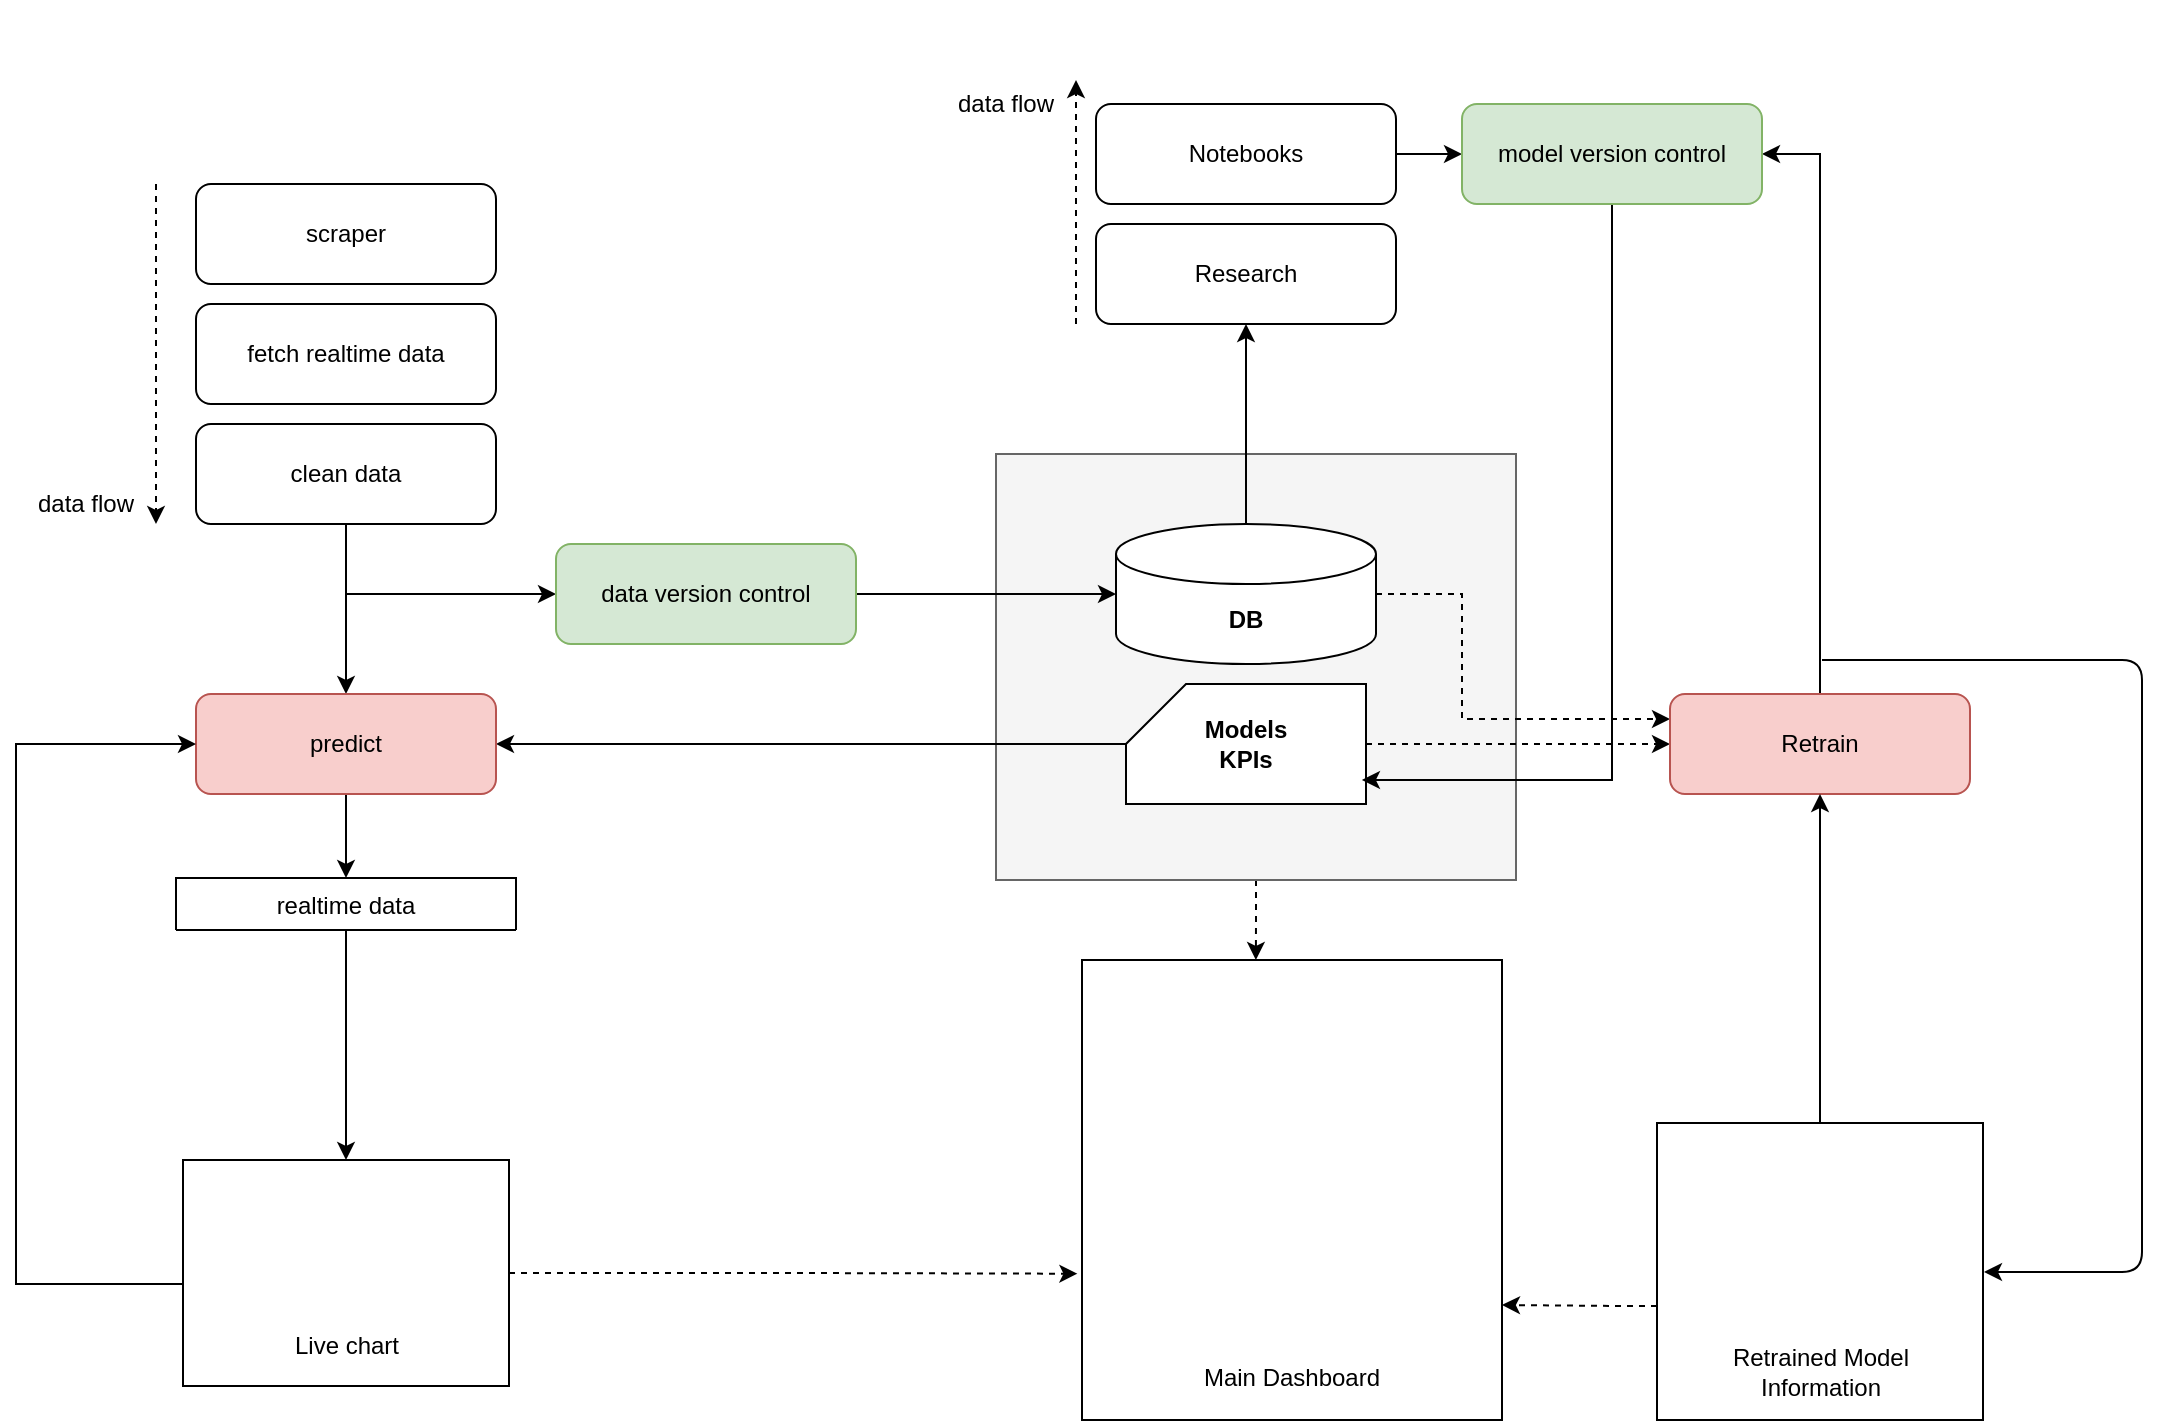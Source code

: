 <mxfile version="14.2.5" type="device"><diagram id="cDbFtjbttCImoFuy9Uap" name="Page-1"><mxGraphModel dx="2404" dy="940" grid="1" gridSize="10" guides="1" tooltips="1" connect="1" arrows="1" fold="1" page="1" pageScale="1" pageWidth="827" pageHeight="1169" math="0" shadow="0"><root><mxCell id="0"/><mxCell id="1" parent="0"/><mxCell id="Mv3NSf3bZClrTHVwprHI-120" style="edgeStyle=orthogonalEdgeStyle;rounded=0;orthogonalLoop=1;jettySize=auto;html=1;entryX=0.414;entryY=0;entryDx=0;entryDy=0;entryPerimeter=0;dashed=1;" parent="1" source="Mv3NSf3bZClrTHVwprHI-18" target="Mv3NSf3bZClrTHVwprHI-109" edge="1"><mxGeometry relative="1" as="geometry"/></mxCell><mxCell id="Mv3NSf3bZClrTHVwprHI-18" value="" style="rounded=0;whiteSpace=wrap;html=1;fillColor=#f5f5f5;strokeColor=#666666;fontColor=#333333;" parent="1" vertex="1"><mxGeometry x="77" y="457" width="260" height="213" as="geometry"/></mxCell><mxCell id="Mv3NSf3bZClrTHVwprHI-9" style="edgeStyle=orthogonalEdgeStyle;rounded=0;orthogonalLoop=1;jettySize=auto;html=1;entryX=0.5;entryY=1;entryDx=0;entryDy=0;" parent="1" source="Mv3NSf3bZClrTHVwprHI-1" target="Mv3NSf3bZClrTHVwprHI-7" edge="1"><mxGeometry relative="1" as="geometry"/></mxCell><mxCell id="Mv3NSf3bZClrTHVwprHI-42" style="edgeStyle=orthogonalEdgeStyle;rounded=0;orthogonalLoop=1;jettySize=auto;html=1;entryX=0;entryY=0.25;entryDx=0;entryDy=0;dashed=1;" parent="1" source="Mv3NSf3bZClrTHVwprHI-1" target="Mv3NSf3bZClrTHVwprHI-40" edge="1"><mxGeometry relative="1" as="geometry"><Array as="points"><mxPoint x="310" y="527"/><mxPoint x="310" y="590"/></Array></mxGeometry></mxCell><mxCell id="Mv3NSf3bZClrTHVwprHI-1" value="&lt;b&gt;DB&lt;/b&gt;" style="shape=cylinder3;whiteSpace=wrap;html=1;boundedLbl=1;backgroundOutline=1;size=15;" parent="1" vertex="1"><mxGeometry x="137" y="492" width="130" height="70" as="geometry"/></mxCell><mxCell id="Mv3NSf3bZClrTHVwprHI-3" value="fetch realtime data" style="rounded=1;whiteSpace=wrap;html=1;" parent="1" vertex="1"><mxGeometry x="-323" y="382" width="150" height="50" as="geometry"/></mxCell><mxCell id="Mv3NSf3bZClrTHVwprHI-33" style="edgeStyle=orthogonalEdgeStyle;rounded=0;orthogonalLoop=1;jettySize=auto;html=1;entryX=0;entryY=0.5;entryDx=0;entryDy=0;exitX=0.5;exitY=1;exitDx=0;exitDy=0;" parent="1" source="Mv3NSf3bZClrTHVwprHI-4" target="Mv3NSf3bZClrTHVwprHI-19" edge="1"><mxGeometry relative="1" as="geometry"/></mxCell><mxCell id="Mv3NSf3bZClrTHVwprHI-34" style="edgeStyle=orthogonalEdgeStyle;rounded=0;orthogonalLoop=1;jettySize=auto;html=1;" parent="1" source="Mv3NSf3bZClrTHVwprHI-4" target="Mv3NSf3bZClrTHVwprHI-29" edge="1"><mxGeometry relative="1" as="geometry"/></mxCell><mxCell id="Mv3NSf3bZClrTHVwprHI-4" value="clean data" style="rounded=1;whiteSpace=wrap;html=1;" parent="1" vertex="1"><mxGeometry x="-323" y="442" width="150" height="50" as="geometry"/></mxCell><mxCell id="Mv3NSf3bZClrTHVwprHI-5" value="scraper" style="rounded=1;whiteSpace=wrap;html=1;" parent="1" vertex="1"><mxGeometry x="-323" y="322" width="150" height="50" as="geometry"/></mxCell><mxCell id="Mv3NSf3bZClrTHVwprHI-7" value="Research" style="rounded=1;whiteSpace=wrap;html=1;" parent="1" vertex="1"><mxGeometry x="127" y="342" width="150" height="50" as="geometry"/></mxCell><mxCell id="gvsOybWmz5-PJ8WiIWQq-2" style="edgeStyle=orthogonalEdgeStyle;rounded=0;orthogonalLoop=1;jettySize=auto;html=1;" edge="1" parent="1" source="Mv3NSf3bZClrTHVwprHI-10" target="gvsOybWmz5-PJ8WiIWQq-1"><mxGeometry relative="1" as="geometry"/></mxCell><mxCell id="Mv3NSf3bZClrTHVwprHI-10" value="Notebooks" style="rounded=1;whiteSpace=wrap;html=1;" parent="1" vertex="1"><mxGeometry x="127" y="282" width="150" height="50" as="geometry"/></mxCell><mxCell id="Mv3NSf3bZClrTHVwprHI-37" style="edgeStyle=orthogonalEdgeStyle;rounded=0;orthogonalLoop=1;jettySize=auto;html=1;entryX=1;entryY=0.5;entryDx=0;entryDy=0;" parent="1" source="Mv3NSf3bZClrTHVwprHI-16" target="Mv3NSf3bZClrTHVwprHI-29" edge="1"><mxGeometry relative="1" as="geometry"/></mxCell><mxCell id="Mv3NSf3bZClrTHVwprHI-41" style="edgeStyle=orthogonalEdgeStyle;rounded=0;orthogonalLoop=1;jettySize=auto;html=1;entryX=0;entryY=0.5;entryDx=0;entryDy=0;dashed=1;" parent="1" source="Mv3NSf3bZClrTHVwprHI-16" target="Mv3NSf3bZClrTHVwprHI-40" edge="1"><mxGeometry relative="1" as="geometry"/></mxCell><mxCell id="Mv3NSf3bZClrTHVwprHI-16" value="&lt;b&gt;Models&lt;br&gt;KPIs&lt;br&gt;&lt;/b&gt;" style="shape=card;whiteSpace=wrap;html=1;" parent="1" vertex="1"><mxGeometry x="142" y="572" width="120" height="60" as="geometry"/></mxCell><mxCell id="Mv3NSf3bZClrTHVwprHI-21" style="edgeStyle=orthogonalEdgeStyle;rounded=0;orthogonalLoop=1;jettySize=auto;html=1;entryX=0;entryY=0.5;entryDx=0;entryDy=0;entryPerimeter=0;" parent="1" source="Mv3NSf3bZClrTHVwprHI-19" target="Mv3NSf3bZClrTHVwprHI-1" edge="1"><mxGeometry relative="1" as="geometry"/></mxCell><mxCell id="Mv3NSf3bZClrTHVwprHI-19" value="data version control" style="rounded=1;whiteSpace=wrap;html=1;fillColor=#d5e8d4;strokeColor=#82b366;" parent="1" vertex="1"><mxGeometry x="-143" y="502" width="150" height="50" as="geometry"/></mxCell><mxCell id="Mv3NSf3bZClrTHVwprHI-23" value="" style="endArrow=classic;html=1;dashed=1;" parent="1" edge="1"><mxGeometry width="50" height="50" relative="1" as="geometry"><mxPoint x="117" y="392" as="sourcePoint"/><mxPoint x="117" y="270" as="targetPoint"/></mxGeometry></mxCell><mxCell id="Mv3NSf3bZClrTHVwprHI-27" value="data flow" style="text;html=1;strokeColor=none;fillColor=none;align=center;verticalAlign=middle;whiteSpace=wrap;rounded=0;" parent="1" vertex="1"><mxGeometry x="47" y="272" width="70" height="20" as="geometry"/></mxCell><mxCell id="Mv3NSf3bZClrTHVwprHI-70" style="edgeStyle=orthogonalEdgeStyle;rounded=0;orthogonalLoop=1;jettySize=auto;html=1;entryX=0.5;entryY=0;entryDx=0;entryDy=0;" parent="1" source="Mv3NSf3bZClrTHVwprHI-29" target="Mv3NSf3bZClrTHVwprHI-65" edge="1"><mxGeometry relative="1" as="geometry"/></mxCell><mxCell id="Mv3NSf3bZClrTHVwprHI-29" value="predict" style="rounded=1;whiteSpace=wrap;html=1;fillColor=#f8cecc;strokeColor=#b85450;" parent="1" vertex="1"><mxGeometry x="-323" y="577" width="150" height="50" as="geometry"/></mxCell><mxCell id="Mv3NSf3bZClrTHVwprHI-35" value="" style="endArrow=classic;html=1;dashed=1;" parent="1" edge="1"><mxGeometry width="50" height="50" relative="1" as="geometry"><mxPoint x="-343" y="322" as="sourcePoint"/><mxPoint x="-343" y="492" as="targetPoint"/></mxGeometry></mxCell><mxCell id="Mv3NSf3bZClrTHVwprHI-36" value="data flow" style="text;html=1;strokeColor=none;fillColor=none;align=center;verticalAlign=middle;whiteSpace=wrap;rounded=0;" parent="1" vertex="1"><mxGeometry x="-413" y="472" width="70" height="20" as="geometry"/></mxCell><mxCell id="gvsOybWmz5-PJ8WiIWQq-3" style="edgeStyle=orthogonalEdgeStyle;rounded=0;orthogonalLoop=1;jettySize=auto;html=1;entryX=1;entryY=0.5;entryDx=0;entryDy=0;" edge="1" parent="1" source="Mv3NSf3bZClrTHVwprHI-40" target="gvsOybWmz5-PJ8WiIWQq-1"><mxGeometry relative="1" as="geometry"/></mxCell><mxCell id="Mv3NSf3bZClrTHVwprHI-40" value="Retrain" style="rounded=1;whiteSpace=wrap;html=1;fillColor=#f8cecc;strokeColor=#b85450;" parent="1" vertex="1"><mxGeometry x="414" y="577" width="150" height="50" as="geometry"/></mxCell><mxCell id="Mv3NSf3bZClrTHVwprHI-76" style="edgeStyle=orthogonalEdgeStyle;rounded=0;orthogonalLoop=1;jettySize=auto;html=1;entryX=0;entryY=0.5;entryDx=0;entryDy=0;" parent="1" source="Mv3NSf3bZClrTHVwprHI-52" target="Mv3NSf3bZClrTHVwprHI-29" edge="1"><mxGeometry relative="1" as="geometry"><Array as="points"><mxPoint x="-413" y="872"/><mxPoint x="-413" y="602"/></Array></mxGeometry></mxCell><mxCell id="Mv3NSf3bZClrTHVwprHI-121" style="edgeStyle=orthogonalEdgeStyle;rounded=0;orthogonalLoop=1;jettySize=auto;html=1;entryX=-0.011;entryY=0.682;entryDx=0;entryDy=0;entryPerimeter=0;dashed=1;" parent="1" source="Mv3NSf3bZClrTHVwprHI-52" target="Mv3NSf3bZClrTHVwprHI-109" edge="1"><mxGeometry relative="1" as="geometry"/></mxCell><mxCell id="Mv3NSf3bZClrTHVwprHI-52" value="&lt;br&gt;&lt;br&gt;&lt;br&gt;&lt;br&gt;&lt;br&gt;Live chart" style="rounded=0;whiteSpace=wrap;html=1;" parent="1" vertex="1"><mxGeometry x="-329.5" y="810" width="163" height="113" as="geometry"/></mxCell><mxCell id="Mv3NSf3bZClrTHVwprHI-73" style="edgeStyle=orthogonalEdgeStyle;rounded=0;orthogonalLoop=1;jettySize=auto;html=1;" parent="1" source="Mv3NSf3bZClrTHVwprHI-65" target="Mv3NSf3bZClrTHVwprHI-52" edge="1"><mxGeometry relative="1" as="geometry"/></mxCell><mxCell id="Mv3NSf3bZClrTHVwprHI-65" value="realtime data" style="swimlane;fontStyle=0;childLayout=stackLayout;horizontal=1;startSize=26;fillColor=none;horizontalStack=0;resizeParent=1;resizeParentMax=0;resizeLast=0;collapsible=1;marginBottom=0;" parent="1" vertex="1" collapsed="1"><mxGeometry x="-333" y="669" width="170" height="26" as="geometry"><mxRectangle x="-333" y="669" width="250" height="120" as="alternateBounds"/></mxGeometry></mxCell><mxCell id="Mv3NSf3bZClrTHVwprHI-66" value="+ predicted action of model version(s)" style="text;strokeColor=none;fillColor=none;align=left;verticalAlign=top;spacingLeft=4;spacingRight=4;overflow=hidden;rotatable=0;points=[[0,0.5],[1,0.5]];portConstraint=eastwest;" parent="Mv3NSf3bZClrTHVwprHI-65" vertex="1"><mxGeometry y="26" width="170" height="26" as="geometry"/></mxCell><mxCell id="Mv3NSf3bZClrTHVwprHI-67" value="+ predicted next env state of model version(s)&#10;" style="text;strokeColor=none;fillColor=none;align=left;verticalAlign=top;spacingLeft=4;spacingRight=4;overflow=hidden;rotatable=0;points=[[0,0.5],[1,0.5]];portConstraint=eastwest;" parent="Mv3NSf3bZClrTHVwprHI-65" vertex="1"><mxGeometry y="52" width="170" height="26" as="geometry"/></mxCell><mxCell id="Mv3NSf3bZClrTHVwprHI-68" value="+ env state on prediction&#10;+ delay since fetched env state" style="text;strokeColor=none;fillColor=none;align=left;verticalAlign=top;spacingLeft=4;spacingRight=4;overflow=hidden;rotatable=0;points=[[0,0.5],[1,0.5]];portConstraint=eastwest;" parent="Mv3NSf3bZClrTHVwprHI-65" vertex="1"><mxGeometry y="78" width="170" height="42" as="geometry"/></mxCell><mxCell id="Mv3NSf3bZClrTHVwprHI-85" value="" style="shape=image;html=1;verticalAlign=top;verticalLabelPosition=bottom;labelBackgroundColor=#ffffff;imageAspect=0;aspect=fixed;image=https://cdn3.iconfinder.com/data/icons/interface-8/128/InterfaceExpendet-01-128.png;" parent="1" vertex="1"><mxGeometry x="-403" y="700" width="80" height="80" as="geometry"/></mxCell><mxCell id="Mv3NSf3bZClrTHVwprHI-93" value="&lt;br&gt;&lt;br&gt;" style="shape=image;html=1;verticalAlign=top;verticalLabelPosition=bottom;labelBackgroundColor=#ffffff;imageAspect=0;aspect=fixed;image=https://cdn0.iconfinder.com/data/icons/business-collection-2027/56/graph-8-128.png" parent="1" vertex="1"><mxGeometry x="-275.5" y="830" width="55" height="55" as="geometry"/></mxCell><mxCell id="Mv3NSf3bZClrTHVwprHI-96" style="edgeStyle=orthogonalEdgeStyle;rounded=0;orthogonalLoop=1;jettySize=auto;html=1;entryX=0.5;entryY=1;entryDx=0;entryDy=0;" parent="1" source="Mv3NSf3bZClrTHVwprHI-94" target="Mv3NSf3bZClrTHVwprHI-40" edge="1"><mxGeometry relative="1" as="geometry"/></mxCell><mxCell id="Mv3NSf3bZClrTHVwprHI-116" style="edgeStyle=orthogonalEdgeStyle;rounded=0;orthogonalLoop=1;jettySize=auto;html=1;entryX=1;entryY=0.75;entryDx=0;entryDy=0;dashed=1;" parent="1" source="Mv3NSf3bZClrTHVwprHI-94" target="Mv3NSf3bZClrTHVwprHI-109" edge="1"><mxGeometry relative="1" as="geometry"><mxPoint x="350" y="878" as="targetPoint"/><Array as="points"><mxPoint x="390" y="883"/><mxPoint x="390" y="883"/></Array></mxGeometry></mxCell><mxCell id="Mv3NSf3bZClrTHVwprHI-94" value="&lt;br&gt;&lt;br&gt;&lt;br&gt;&lt;br&gt;&lt;br&gt;&lt;br&gt;&lt;br&gt;Retrained Model &lt;br&gt;Information" style="rounded=0;whiteSpace=wrap;html=1;" parent="1" vertex="1"><mxGeometry x="407.5" y="791.5" width="163" height="148.5" as="geometry"/></mxCell><mxCell id="Mv3NSf3bZClrTHVwprHI-98" value="" style="shape=image;html=1;verticalAlign=top;verticalLabelPosition=bottom;labelBackgroundColor=#ffffff;imageAspect=0;aspect=fixed;image=https://cdn0.iconfinder.com/data/icons/business-collection-2027/60/pie-chart-128.png" parent="1" vertex="1"><mxGeometry x="414" y="820" width="56.5" height="56.5" as="geometry"/></mxCell><mxCell id="Mv3NSf3bZClrTHVwprHI-99" value="" style="shape=image;html=1;verticalAlign=top;verticalLabelPosition=bottom;labelBackgroundColor=#ffffff;imageAspect=0;aspect=fixed;image=https://cdn0.iconfinder.com/data/icons/business-collection-2027/60/graph-7-128.png" parent="1" vertex="1"><mxGeometry x="480" y="810.25" width="76" height="76" as="geometry"/></mxCell><mxCell id="Mv3NSf3bZClrTHVwprHI-101" value="" style="endArrow=classic;html=1;" parent="1" edge="1"><mxGeometry width="50" height="50" relative="1" as="geometry"><mxPoint x="490" y="560" as="sourcePoint"/><mxPoint x="571" y="866" as="targetPoint"/><Array as="points"><mxPoint x="650" y="560"/><mxPoint x="650" y="866"/></Array></mxGeometry></mxCell><mxCell id="Mv3NSf3bZClrTHVwprHI-102" value="" style="shape=image;html=1;verticalAlign=top;verticalLabelPosition=bottom;labelBackgroundColor=#ffffff;imageAspect=0;aspect=fixed;image=https://cdn3.iconfinder.com/data/icons/interface-8/128/InterfaceExpendet-01-128.png;" parent="1" vertex="1"><mxGeometry x="530" y="680" width="80" height="80" as="geometry"/></mxCell><mxCell id="Mv3NSf3bZClrTHVwprHI-114" value="" style="group" parent="1" vertex="1" connectable="0"><mxGeometry x="120" y="710" width="210" height="230" as="geometry"/></mxCell><mxCell id="Mv3NSf3bZClrTHVwprHI-109" value="&lt;br&gt;&lt;br&gt;&lt;br&gt;&lt;br&gt;&lt;br&gt;&lt;br&gt;&lt;br&gt;&lt;br&gt;&lt;br&gt;&lt;br&gt;&lt;br&gt;&lt;br&gt;&lt;br&gt;Main Dashboard" style="rounded=0;whiteSpace=wrap;html=1;" parent="Mv3NSf3bZClrTHVwprHI-114" vertex="1"><mxGeometry width="210" height="230.0" as="geometry"/></mxCell><mxCell id="Mv3NSf3bZClrTHVwprHI-103" value="" style="shape=image;html=1;verticalAlign=top;verticalLabelPosition=bottom;labelBackgroundColor=#ffffff;imageAspect=0;aspect=fixed;image=https://cdn0.iconfinder.com/data/icons/business-collection-2027/60/presentation-11-128.png" parent="Mv3NSf3bZClrTHVwprHI-114" vertex="1"><mxGeometry x="18.455" y="16.379" width="81.455" height="81.455" as="geometry"/></mxCell><mxCell id="Mv3NSf3bZClrTHVwprHI-104" value="" style="shape=image;html=1;verticalAlign=top;verticalLabelPosition=bottom;labelBackgroundColor=#ffffff;imageAspect=0;aspect=fixed;image=https://cdn0.iconfinder.com/data/icons/business-collection-2027/60/presentation-17-128.png" parent="Mv3NSf3bZClrTHVwprHI-114" vertex="1"><mxGeometry x="19.091" y="106.636" width="81.455" height="81.455" as="geometry"/></mxCell><mxCell id="Mv3NSf3bZClrTHVwprHI-107" value="" style="shape=image;html=1;verticalAlign=top;verticalLabelPosition=bottom;labelBackgroundColor=#ffffff;imageAspect=0;aspect=fixed;image=https://cdn0.iconfinder.com/data/icons/business-collection-2027/60/presentation-8-128.png" parent="Mv3NSf3bZClrTHVwprHI-114" vertex="1"><mxGeometry x="113.909" y="106.636" width="81.455" height="81.455" as="geometry"/></mxCell><mxCell id="Mv3NSf3bZClrTHVwprHI-108" value="" style="shape=image;html=1;verticalAlign=top;verticalLabelPosition=bottom;labelBackgroundColor=#ffffff;imageAspect=0;aspect=fixed;image=https://cdn0.iconfinder.com/data/icons/business-collection-2027/60/graph-1-128.png" parent="Mv3NSf3bZClrTHVwprHI-114" vertex="1"><mxGeometry x="113.909" y="12.545" width="81.455" height="81.455" as="geometry"/></mxCell><mxCell id="Mv3NSf3bZClrTHVwprHI-119" value="" style="shape=image;html=1;verticalAlign=top;verticalLabelPosition=bottom;labelBackgroundColor=#ffffff;imageAspect=0;aspect=fixed;image=https://cdn3.iconfinder.com/data/icons/interface-8/128/InterfaceExpendet-01-128.png;" parent="1" vertex="1"><mxGeometry x="-288" y="230" width="80" height="80" as="geometry"/></mxCell><mxCell id="gvsOybWmz5-PJ8WiIWQq-5" style="edgeStyle=orthogonalEdgeStyle;rounded=0;orthogonalLoop=1;jettySize=auto;html=1;entryX=0.983;entryY=0.8;entryDx=0;entryDy=0;entryPerimeter=0;" edge="1" parent="1" source="gvsOybWmz5-PJ8WiIWQq-1" target="Mv3NSf3bZClrTHVwprHI-16"><mxGeometry relative="1" as="geometry"><Array as="points"><mxPoint x="385" y="620"/></Array></mxGeometry></mxCell><mxCell id="gvsOybWmz5-PJ8WiIWQq-1" value="model version control" style="rounded=1;whiteSpace=wrap;html=1;fillColor=#d5e8d4;strokeColor=#82b366;" vertex="1" parent="1"><mxGeometry x="310" y="282" width="150" height="50" as="geometry"/></mxCell></root></mxGraphModel></diagram></mxfile>